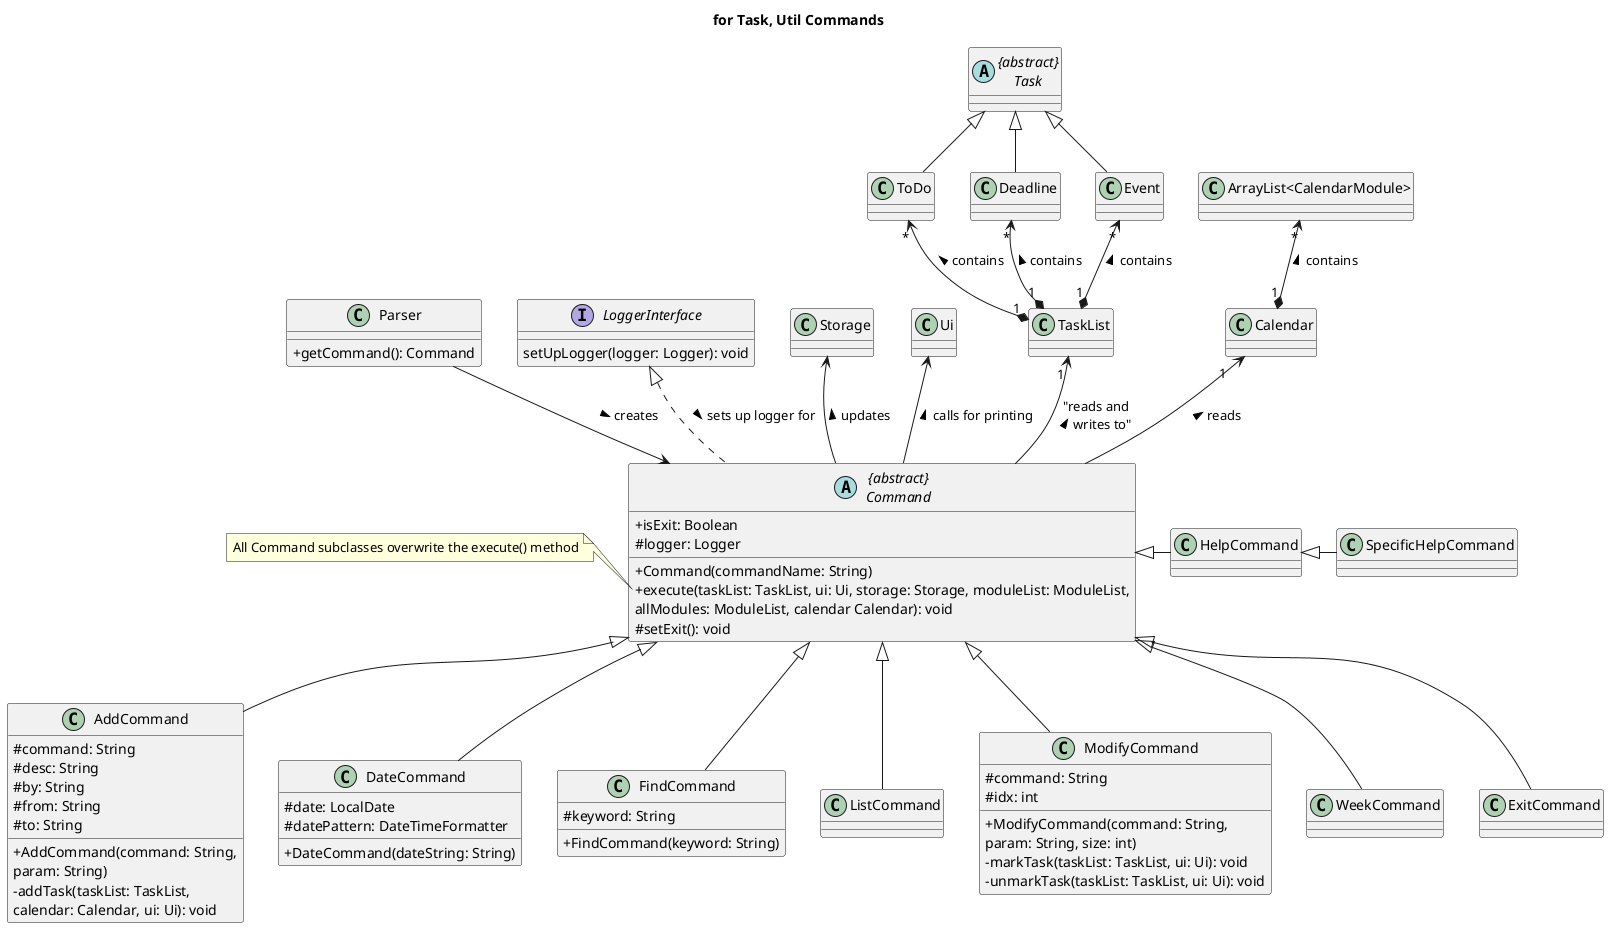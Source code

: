 @startuml
'https://plantuml.com/class-diagram
skinparam classAttributeIconSize 0

title for Task, Util Commands

class Parser {
+ getCommand(): Command
}
Parser --> Command : creates >

abstract class "{abstract}\nCommand" as Command {
+ isExit: Boolean
# logger: Logger
+ Command(commandName: String)
+ execute(taskList: TaskList, ui: Ui, storage: Storage, moduleList: ModuleList,
allModules: ModuleList, calendar Calendar): void
# setExit(): void
}

note left of Command::execute
    All Command subclasses overwrite the execute() method
end note

interface LoggerInterface {
setUpLogger(logger: Logger): void
}
LoggerInterface <|.. Command : sets up logger for >

class AddCommand {
# command: String
# desc: String
# by: String
# from: String
# to: String
__
+ AddCommand(command: String,
param: String)
- addTask(taskList: TaskList,
calendar: Calendar, ui: Ui): void
}
Command <|-- AddCommand

class DateCommand {
# date: LocalDate
# datePattern: DateTimeFormatter
+ DateCommand(dateString: String)
}
Command <|-- DateCommand

class FindCommand{
# keyword: String
+ FindCommand(keyword: String)
}
Command <|-- FindCommand

class ListCommand
Command <|-- ListCommand

class ModifyCommand{
# command: String
# idx: int
+ModifyCommand(command: String,
param: String, size: int)
-markTask(taskList: TaskList, ui: Ui): void
-unmarkTask(taskList: TaskList, ui: Ui): void
}
Command <|-- ModifyCommand

class WeekCommand
Command <|-- WeekCommand

class ExitCommand
Command <|-- ExitCommand

class HelpCommand
Command <|- HelpCommand

class SpecificHelpCommand
HelpCommand <|- SpecificHelpCommand

Storage <-- Command : updates <
Ui <-- Command : calls for printing <
TaskList "1 " <-- Command : "reads and\n writes to" <
abstract class "{abstract}\nTask" as Task
ToDo "*" <--* "1" TaskList : contains <
Deadline "*" <--* "1" TaskList : contains <
Event "*" <--* "1" TaskList : contains <
Calendar "1   " <-- Command : reads <
"ArrayList<CalendarModule>" "*" <--* "1" Calendar : contains <

Task <|-- ToDo
Task <|-- Deadline
Task <|-- Event

@enduml